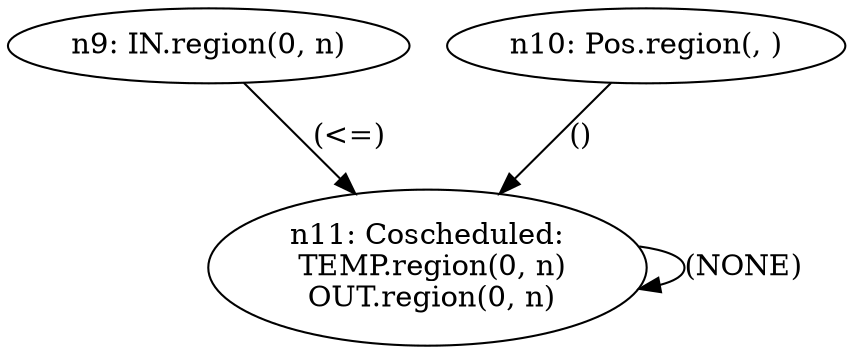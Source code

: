 digraph {
  n9[label="n9: IN.region(0, n)"];
  n10[label="n10: Pos.region(, )"];
  n11[label="n11: Coscheduled:\n TEMP.region(0, n)\n OUT.region(0, n)"];
  n11 -> n11[ label="(NONE)"];
  n10 -> n11[ label="()"];
  n9 -> n11[ label="(<=)"];
}
